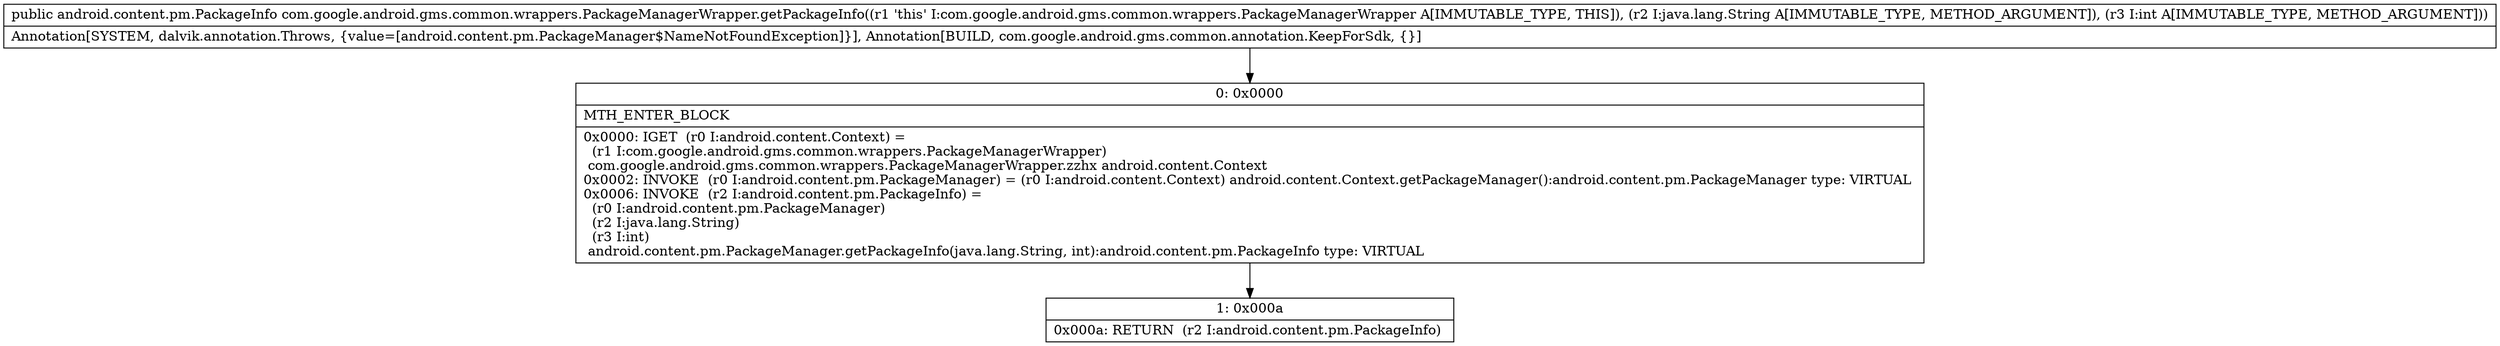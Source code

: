 digraph "CFG forcom.google.android.gms.common.wrappers.PackageManagerWrapper.getPackageInfo(Ljava\/lang\/String;I)Landroid\/content\/pm\/PackageInfo;" {
Node_0 [shape=record,label="{0\:\ 0x0000|MTH_ENTER_BLOCK\l|0x0000: IGET  (r0 I:android.content.Context) = \l  (r1 I:com.google.android.gms.common.wrappers.PackageManagerWrapper)\l com.google.android.gms.common.wrappers.PackageManagerWrapper.zzhx android.content.Context \l0x0002: INVOKE  (r0 I:android.content.pm.PackageManager) = (r0 I:android.content.Context) android.content.Context.getPackageManager():android.content.pm.PackageManager type: VIRTUAL \l0x0006: INVOKE  (r2 I:android.content.pm.PackageInfo) = \l  (r0 I:android.content.pm.PackageManager)\l  (r2 I:java.lang.String)\l  (r3 I:int)\l android.content.pm.PackageManager.getPackageInfo(java.lang.String, int):android.content.pm.PackageInfo type: VIRTUAL \l}"];
Node_1 [shape=record,label="{1\:\ 0x000a|0x000a: RETURN  (r2 I:android.content.pm.PackageInfo) \l}"];
MethodNode[shape=record,label="{public android.content.pm.PackageInfo com.google.android.gms.common.wrappers.PackageManagerWrapper.getPackageInfo((r1 'this' I:com.google.android.gms.common.wrappers.PackageManagerWrapper A[IMMUTABLE_TYPE, THIS]), (r2 I:java.lang.String A[IMMUTABLE_TYPE, METHOD_ARGUMENT]), (r3 I:int A[IMMUTABLE_TYPE, METHOD_ARGUMENT]))  | Annotation[SYSTEM, dalvik.annotation.Throws, \{value=[android.content.pm.PackageManager$NameNotFoundException]\}], Annotation[BUILD, com.google.android.gms.common.annotation.KeepForSdk, \{\}]\l}"];
MethodNode -> Node_0;
Node_0 -> Node_1;
}

